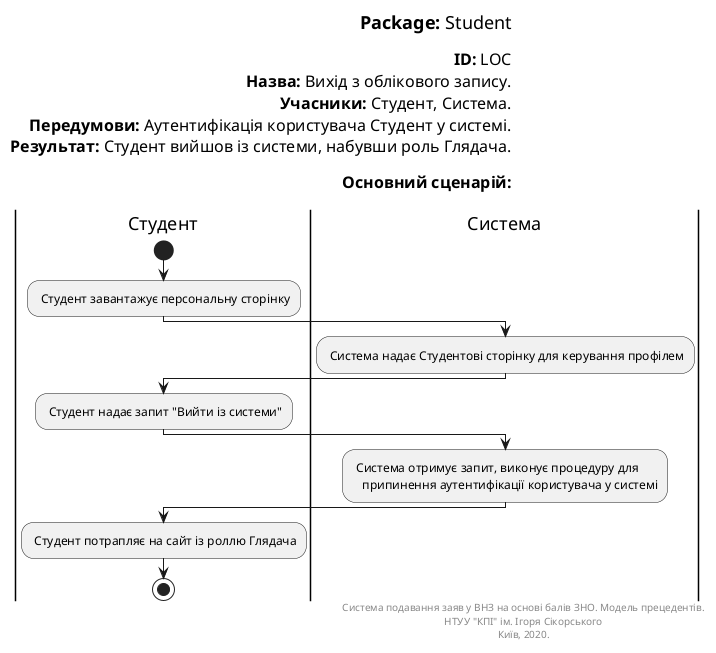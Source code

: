 @startuml
left header
<font color=000 size=18><b>Package:</b> Student

<font color=000 size=16><b>ID:</b> LOC
<font color=000 size=16><b>Назва:</b> Вихід з облікового запису.
<font color=000 size=16><b>Учасники:</b> Студент, Система.
<font color=000 size=16><b>Передумови:</b> Аутентифікація користувача Студент у системі.
<font color=000 size=16><b>Результат:</b> Студент вийшов із системи, набувши роль Глядача.
'<font color=000 size=16><b>Виключні ситуації:</b>
'<font color=000 size=16> ES_04: Немає поданих заяв

<font color=000 size=16><b>Основний сценарій:</b>

end header

|Студент|
start
: Студент завантажує персональну сторінку;

|Система|
: Система надає Студентові сторінку для керування профілем;

|Студент|
: Студент надає запит "Вийти із системи";

|Система|

: Система отримує запит, виконує процедуру для
   припинення аутентифікації користувача у системі;

|Студент|

: Студент потрапляє на сайт із роллю Глядача;

stop;

right footer
Система подавання заяв у ВНЗ на основі балів ЗНО. Модель прецедентів.
НТУУ "КПІ" ім. Ігоря Сікорського
Київ, 2020.
end footer

@enduml

